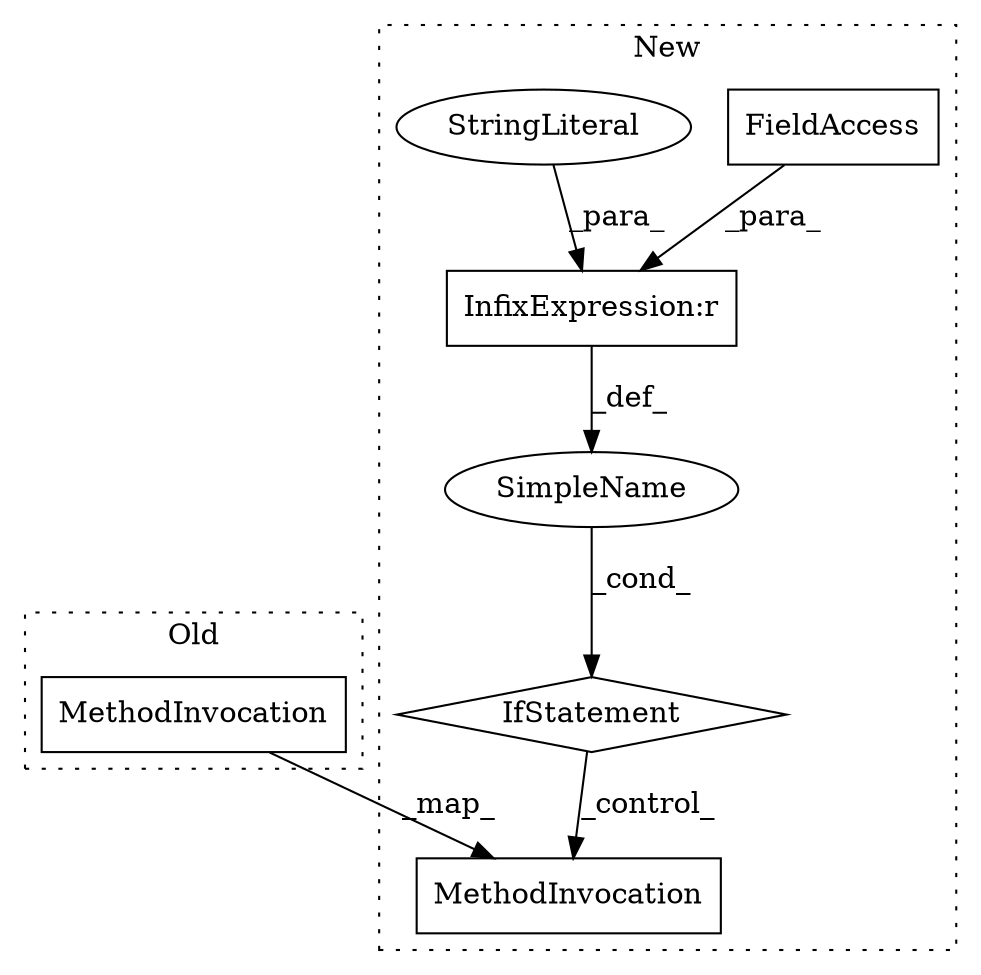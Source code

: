 digraph G {
subgraph cluster0 {
3 [label="MethodInvocation" a="32" s="907" l="6" shape="box"];
label = "Old";
style="dotted";
}
subgraph cluster1 {
1 [label="FieldAccess" a="22" s="981" l="8" shape="box"];
2 [label="IfStatement" a="25" s="977,1003" l="4,2" shape="diamond"];
4 [label="MethodInvocation" a="32" s="1013" l="6" shape="box"];
5 [label="SimpleName" a="42" s="" l="" shape="ellipse"];
6 [label="StringLiteral" a="45" s="993" l="10" shape="ellipse"];
7 [label="InfixExpression:r" a="27" s="989" l="4" shape="box"];
label = "New";
style="dotted";
}
1 -> 7 [label="_para_"];
2 -> 4 [label="_control_"];
3 -> 4 [label="_map_"];
5 -> 2 [label="_cond_"];
6 -> 7 [label="_para_"];
7 -> 5 [label="_def_"];
}